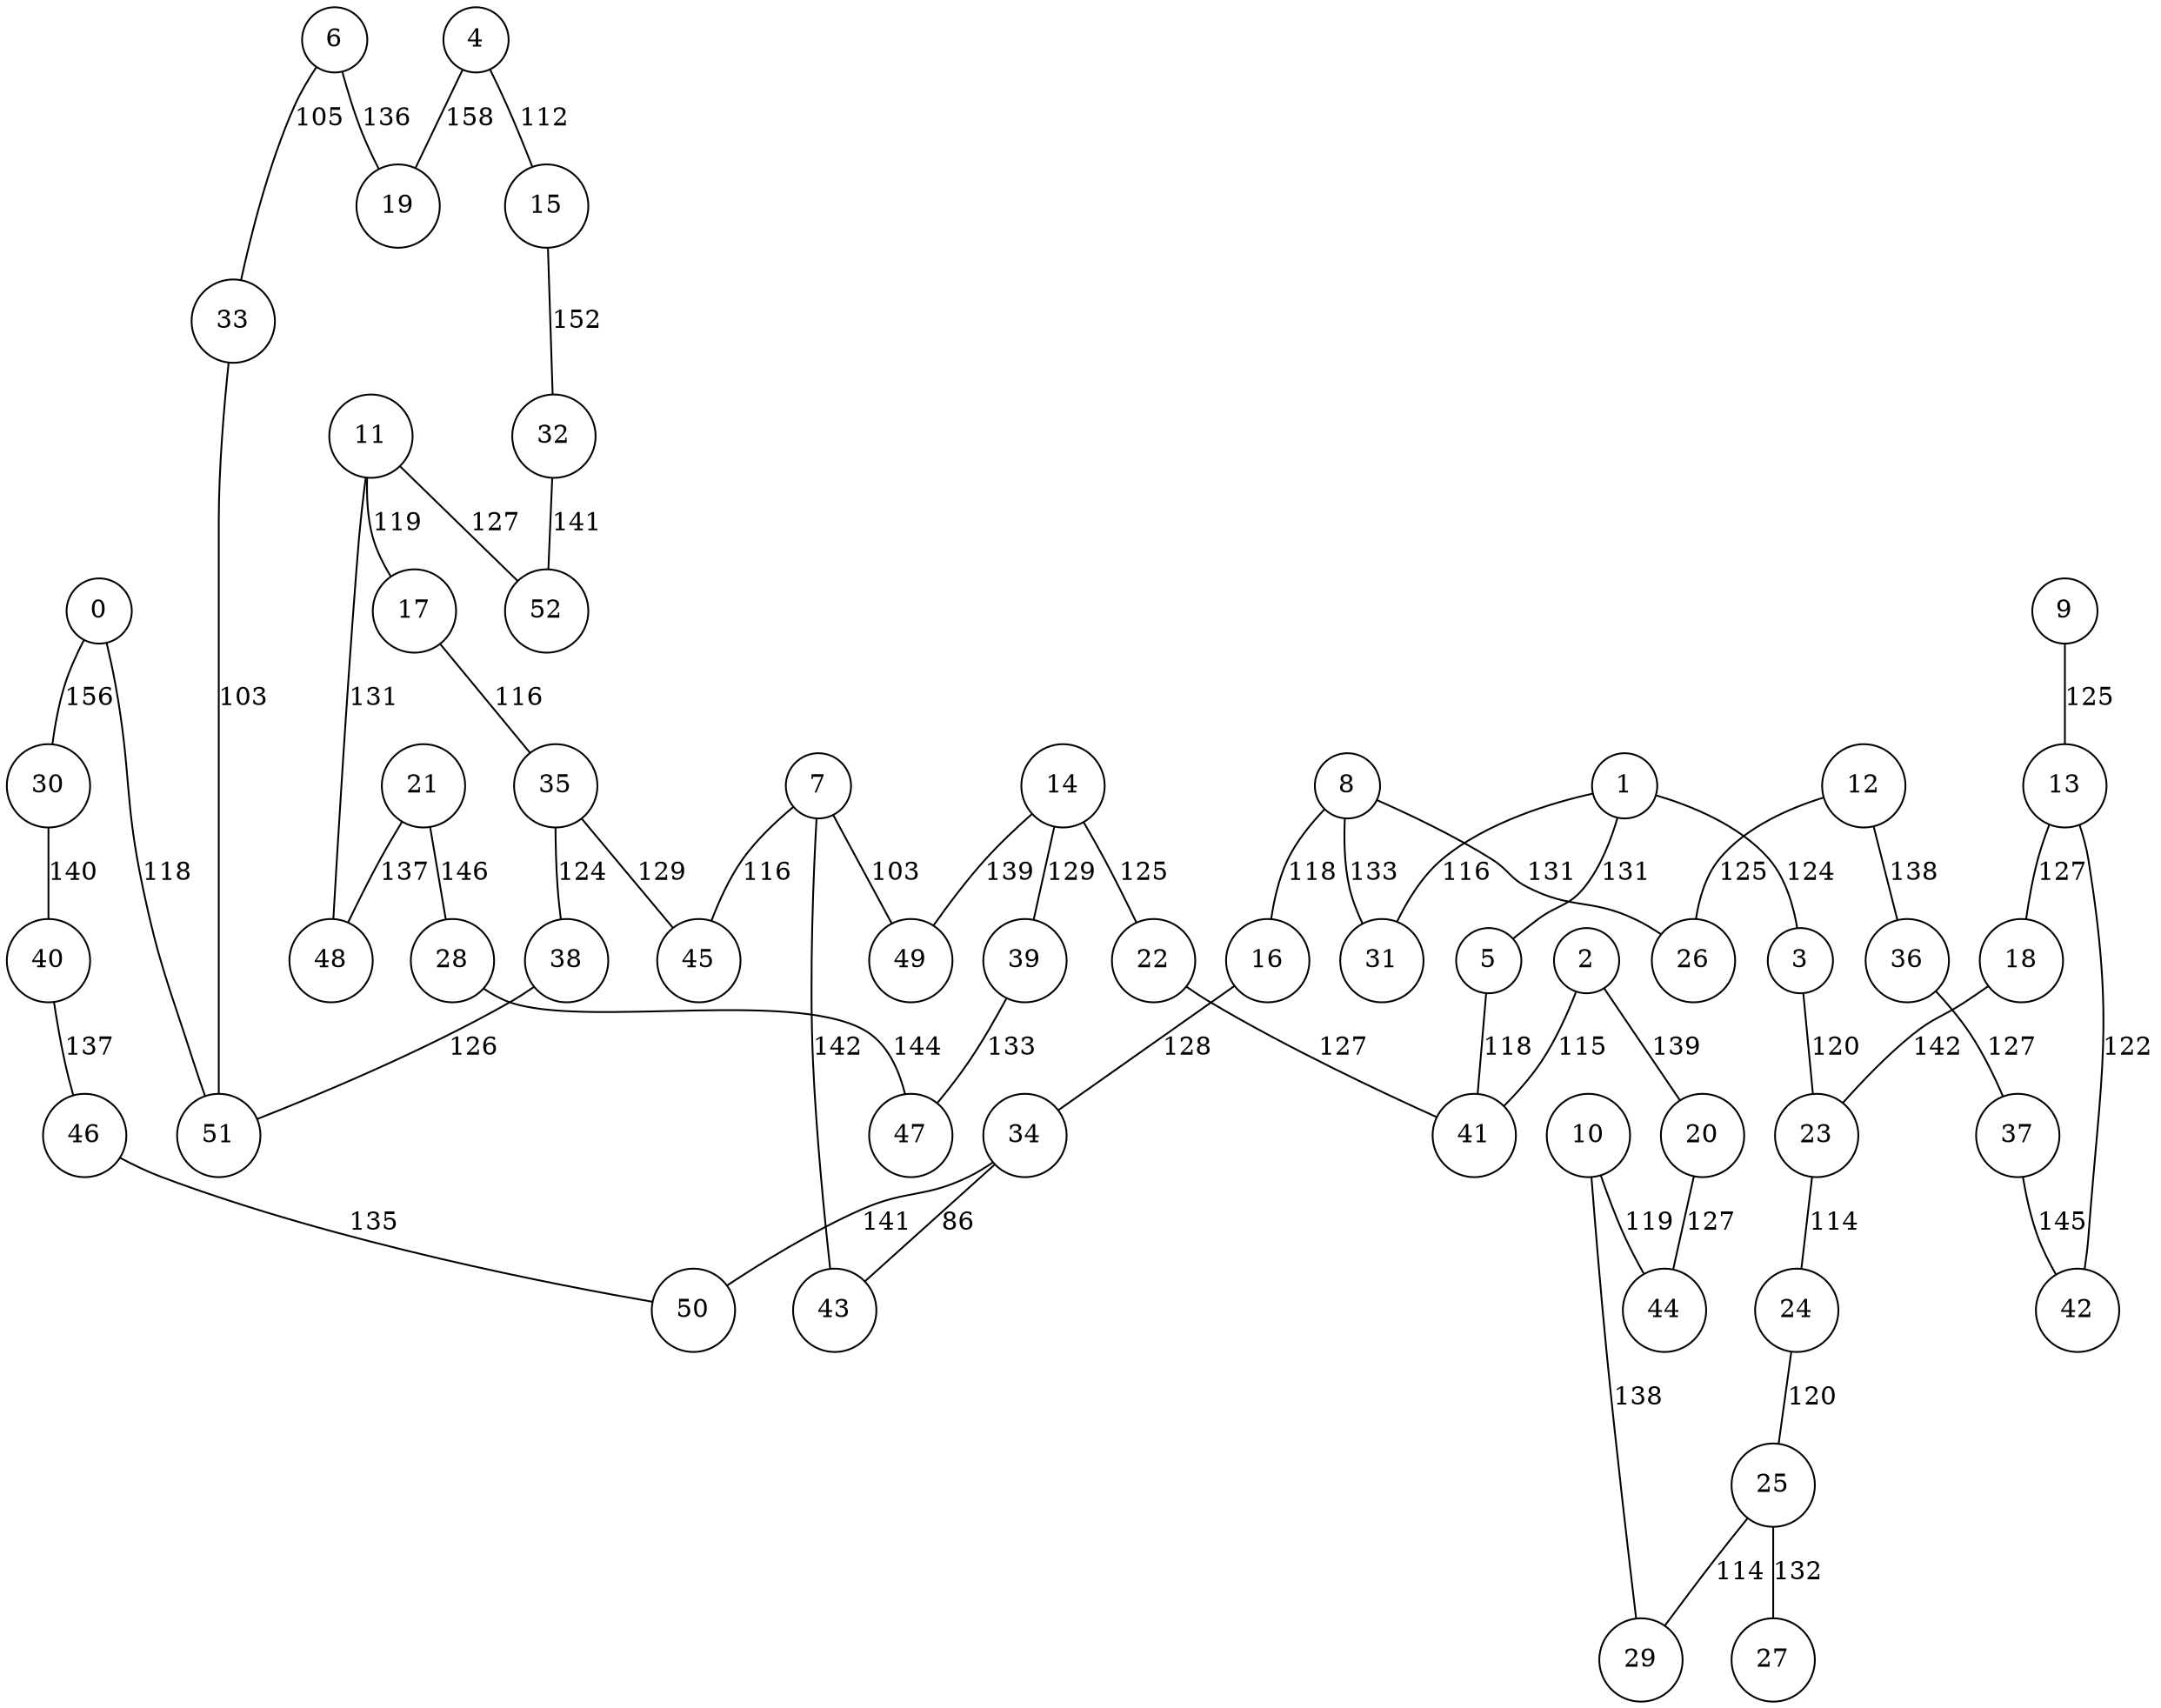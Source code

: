 graph qubit_interaction_graph {
    node [shape=circle];
    0 -- 51 [label=118];
    0 -- 30 [label=156];
    1 -- 3 [label=124];
    1 -- 5 [label=131];
    1 -- 31 [label=116];
    2 -- 41 [label=115];
    2 -- 20 [label=139];
    3 -- 23 [label=120];
    4 -- 19 [label=158];
    4 -- 15 [label=112];
    5 -- 41 [label=118];
    6 -- 19 [label=136];
    6 -- 33 [label=105];
    7 -- 45 [label=116];
    7 -- 43 [label=142];
    7 -- 49 [label=103];
    8 -- 31 [label=133];
    8 -- 16 [label=118];
    8 -- 26 [label=131];
    9 -- 13 [label=125];
    10 -- 29 [label=138];
    10 -- 44 [label=119];
    11 -- 48 [label=131];
    11 -- 17 [label=119];
    11 -- 52 [label=127];
    12 -- 26 [label=125];
    12 -- 36 [label=138];
    13 -- 42 [label=122];
    13 -- 18 [label=127];
    14 -- 22 [label=125];
    14 -- 49 [label=139];
    14 -- 39 [label=129];
    15 -- 32 [label=152];
    16 -- 34 [label=128];
    17 -- 35 [label=116];
    18 -- 23 [label=142];
    20 -- 44 [label=127];
    21 -- 48 [label=137];
    21 -- 28 [label=146];
    22 -- 41 [label=127];
    23 -- 24 [label=114];
    24 -- 25 [label=120];
    25 -- 29 [label=114];
    25 -- 27 [label=132];
    28 -- 47 [label=144];
    30 -- 40 [label=140];
    32 -- 52 [label=141];
    33 -- 51 [label=103];
    34 -- 43 [label=86];
    34 -- 50 [label=141];
    35 -- 38 [label=124];
    35 -- 45 [label=129];
    36 -- 37 [label=127];
    37 -- 42 [label=145];
    38 -- 51 [label=126];
    39 -- 47 [label=133];
    40 -- 46 [label=137];
    46 -- 50 [label=135];
}